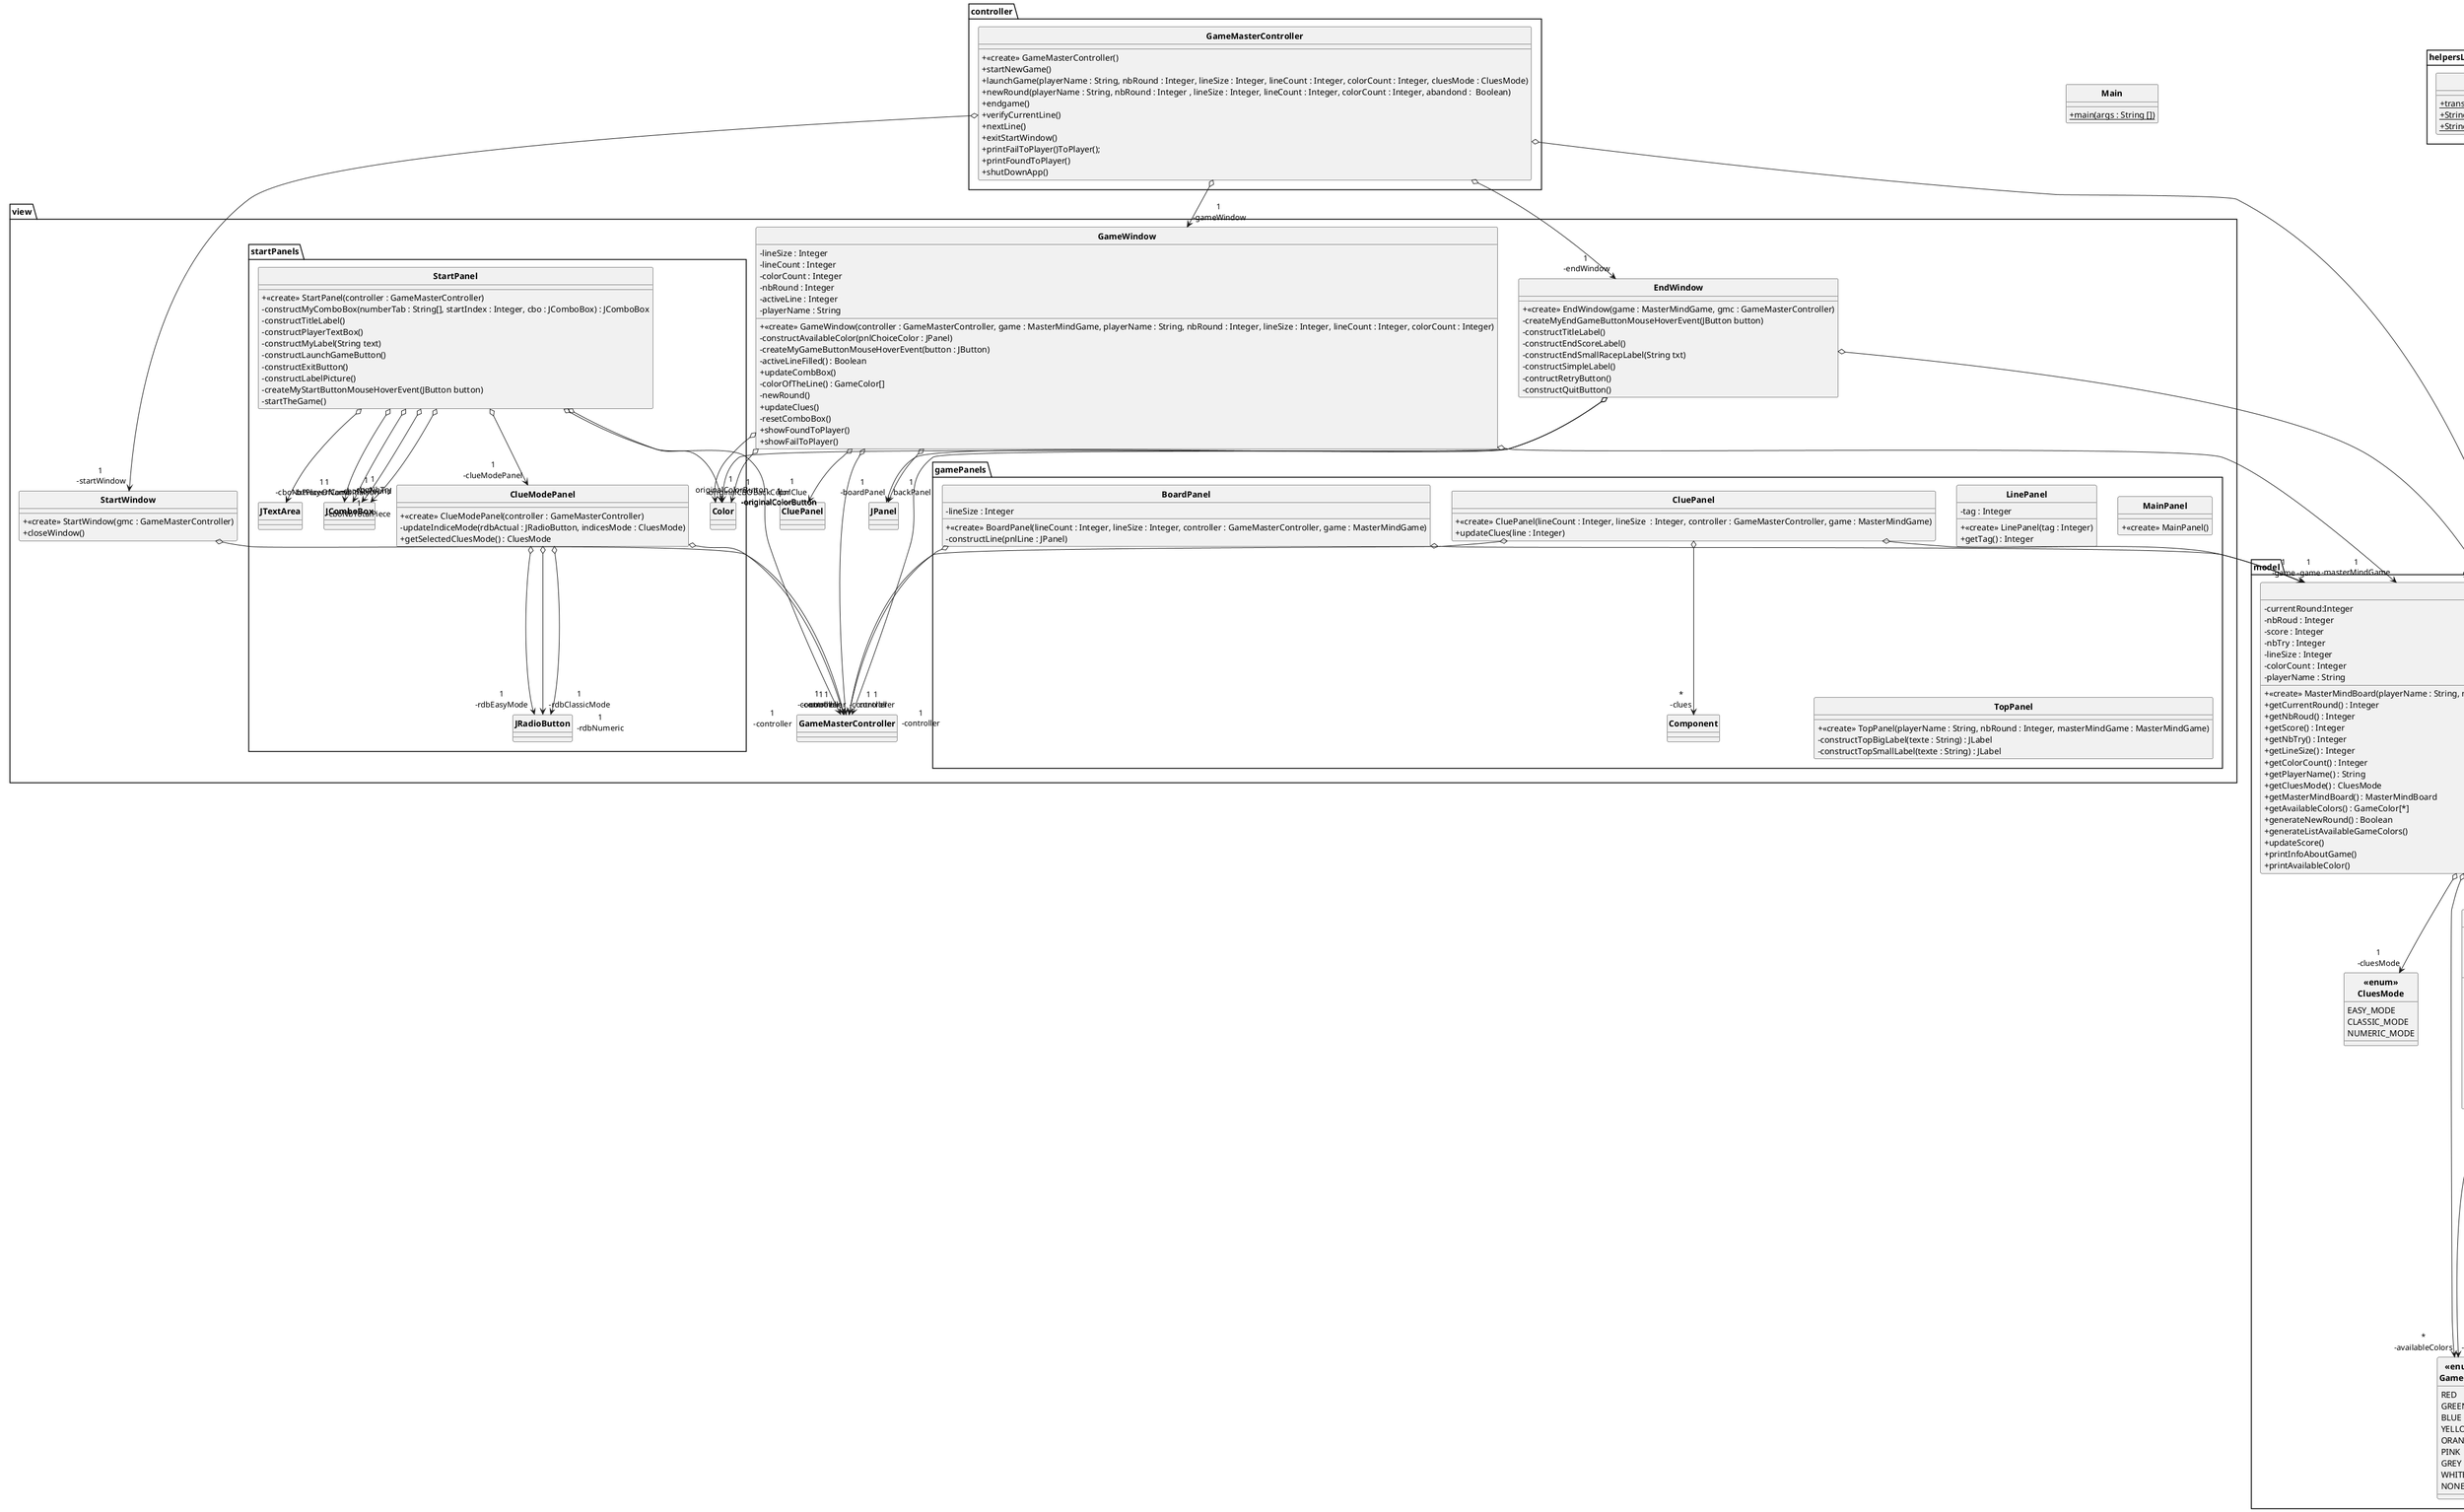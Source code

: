 @startuml
skinparam style strictuml
skinparam classAttributeIconSize 0
skinparam classFontStyle Bold

package model
{
    enum "<<enum>>\nCellInfo" as CellInfo
    {
        WELL_PLACED
        GOOD_COLOR
        NOT_PRESENT
        NONE
    }

    enum "<<enum>>\nCluesMode" as CluesMode
    {
        EASY_MODE
        CLASSIC_MODE
        NUMERIC_MODE
    }

    enum "<<enum>>\nGameColor" as GameColor
    {
        RED
        GREEN
        BLUE
        YELLOW
        ORANGE
        PINK
        GREY
        WHITE
        NONE
    }

    class MasterMindBoard
    {
        - lineCount : Integer
        - lineSize : Integer
        - currentLine : Integer
        + <<create>> MasterMindBoard(lineSize:Integer, lineCount:Integer, availableColors : GameColor[*])
        + getCurrentLine() : MasterMindLine
        + getIndexCurrentLine() : Integer
        + getSecretCombination() : MasterMindLine
        + getBoard : MasterMindLine[*]
        + getLastLine() : MasterMindLine
        + nextLine() : Boolean
        - generateBoardLines()
        - generateSecretCombination()
        + verifyCurrentLine() : Boolean
        + printSecretCombination()
        + secretCombinaisonToString():String
    }

    MasterMindBoard o--> " 1\n -secretCombination\n\n * -board" MasterMindLine
    MasterMindBoard o--> " *\n -availableColors" GameColor

    class MasterMindGame
    {
        - currentRound:Integer
        - nbRoud : Integer
        - score : Integer
        - nbTry : Integer
        - lineSize : Integer
        - colorCount : Integer
        - playerName : String
        + <<create>> MasterMindBoard(playerName : String, nbRoud : Integer, lineSize : Integer, colorCount : Integer, nbTry : Integer,cluesMode : CluesMode)
        + getCurrentRound() : Integer
        + getNbRoud() : Integer
        + getScore() : Integer
        + getNbTry() : Integer
        + getLineSize() : Integer
        + getColorCount() : Integer
        + getPlayerName() : String
        + getCluesMode() : CluesMode
        + getMasterMindBoard() : MasterMindBoard
        + getAvailableColors() : GameColor[*]
        + generateNewRound() : Boolean
        + generateListAvailableGameColors()
        + updateScore()
        + printInfoAboutGame()
        + printAvailableColor()
    }

    MasterMindGame o--> " 1\n -cluesMode" CluesMode
    MasterMindGame o--> " 1\n -masterMindBoard" MasterMindBoard
    MasterMindGame o--> " *\n -availableColors" GameColor

    class MasterMindLine
    {
        - size : Integer
        - tabAlreadyGoodPlace[] : Boolean
        +<<create>> MasterMindLine(size:Integer)
        + getCells() : GameColor[*]
        + getCellsInfos() : CellInfo[*]
        + verify(secretCombination:MasterMindLine) : Boolean
        - boolean allColorAlreadyWellPlaced(c : GameColor, secretCombination : MasterMindLine)
        + getCellColor(index:Integer) : GameColor
        + setCellColor(color:GameColor, index:Integer)
        + getWellPlaced() : Integer
        + getWellChosen() : Integer
        + getWrongColor() : Integer
        + printAllInformationsAboutTheLine(secretCombination:MasterMindLine)
    }

    MasterMindLine o--> " *\n -cells" GameColor
    MasterMindLine o--> " *\n -cellInfos" CellInfo
}

package view
{
    class StartWindow
    {
        + <<create>> StartWindow(gmc : GameMasterController)
        + closeWindow()
    }

    StartWindow o--> "1\n-controller" GameMasterController

    package startPanels
    {
        class StartPanel
        {
                + <<create>> StartPanel(controller : GameMasterController)
                - constructMyComboBox(numberTab : String[], startIndex : Integer, cbo : JComboBox) : JComboBox
                - constructTitleLabel()
                - constructPlayerTextBox()
                - constructMyLabel(String text)
                - constructLaunchGameButton()
                - constructExitButton()
                - constructLabelPicture()
                - createMyStartButtonMouseHoverEvent(JButton button)
                - startTheGame()
        }

        StartPanel o--> "1\n-controller" GameMasterController
        StartPanel o--> "1\n-txtPlayerName" JTextArea
        StartPanel o--> "1\n-cboNbRound" JComboBox
        StartPanel o--> "1\n-cboNbTotalPiece" JComboBox
        StartPanel o--> "1\n-cboNbTry" JComboBox
        StartPanel o--> "1\n-cboNbPieceOfCombinaison" JComboBox
        StartPanel o--> "1\n-clueModePanel" ClueModePanel
        StartPanel o--> "1\n-originalColorButton" Color

        class ClueModePanel
        {
            + <<create>> ClueModePanel(controller : GameMasterController)
            - updateIndiceMode(rdbActual : JRadioButton, indicesMode : CluesMode)
            + getSelectedCluesMode() : CluesMode
        }

        ClueModePanel o--> "1\n-controller" GameMasterController
        ClueModePanel o--> "1\n-rdbEasyMode" JRadioButton
        ClueModePanel o--> "1\n-rdbClassicMode" JRadioButton
        ClueModePanel o--> "1\n-rdbNumeric" JRadioButton
    }

    class GameWindow
    {
        - lineSize : Integer
        - lineCount : Integer
        - colorCount : Integer
        - nbRound : Integer
        - activeLine : Integer
        - playerName : String
        + <<create>> GameWindow(controller : GameMasterController, game : MasterMindGame, playerName : String, nbRound : Integer, lineSize : Integer, lineCount : Integer, colorCount : Integer)
        - constructAvailableColor(pnlChoiceColor : JPanel)
        - createMyGameButtonMouseHoverEvent(button : JButton)
        - activeLineFilled() : Boolean
        + updateCombBox()
        - colorOfTheLine() : GameColor[]
        - newRound()
        + updateClues()
        - resetComboBox()
        + showFoundToPlayer()
        + showFailToPlayer()
    }

    GameWindow o--> "1\n-controller" GameMasterController
    GameWindow o--> "1\n-masterMindGame" MasterMindGame
    GameWindow o--> "1\n-boardPanel" JPanel
    GameWindow o--> "1\n-pnlClue" CluePanel
    GameWindow o--> "1\n-originalCBOBackColor" Color
    GameWindow o--> "1\n-originalColorButton" Color

    package gamePanels
    {
        class BoardPanel
        {
           - lineSize : Integer
           + <<create>> BoardPanel(lineCount : Integer, lineSize : Integer, controller : GameMasterController, game : MasterMindGame)
           - constructLine(pnlLine : JPanel)
        }

        BoardPanel o--> "1\n-controller" GameMasterController
        BoardPanel o--> "1\n-game" MasterMindGame

        class CluePanel
        {
            + <<create>> CluePanel(lineCount : Integer, lineSize  : Integer, controller : GameMasterController, game : MasterMindGame)
            + updateClues(line : Integer)

        }

        CluePanel o--> "1\n-controller" GameMasterController
        CluePanel o--> "1\n-game" MasterMindGame
        CluePanel o--> "*\n-clues" Component

        class LinePanel
        {
            - tag : Integer
            + <<create>> LinePanel(tag : Integer)
            + getTag() : Integer
        }

        class MainPanel
        {
            + <<create>> MainPanel()
        }

        class TopPanel
        {
           + <<create>> TopPanel(playerName : String, nbRound : Integer, masterMindGame : MasterMindGame)
           - constructTopBigLabel(texte : String) : JLabel
           - constructTopSmallLabel(texte : String) : JLabel
        }
    }

    class EndWindow
    {
        + <<create>> EndWindow(game : MasterMindGame, gmc : GameMasterController)
        - createMyEndGameButtonMouseHoverEvent(JButton button)
        - constructTitleLabel()
        - constructEndScoreLabel()
        - constructEndSmallRacepLabel(String txt)
        - constructSimpleLabel()
        - contructRetryButton()
        - constructQuitButton()
    }

    EndWindow o--> "1\n game" MasterMindGame
    EndWindow o--> "1\n controller" GameMasterController
    EndWindow o--> "1\n originalColorButton" Color
    EndWindow o--> "1\n backPanel" JPanel
}

package controller
{
    class GameMasterController
    {
        + <<create>> GameMasterController()
        + startNewGame()
        + launchGame(playerName : String, nbRound : Integer, lineSize : Integer, lineCount : Integer, colorCount : Integer, cluesMode : CluesMode)
        + newRound(playerName : String, nbRound : Integer , lineSize : Integer, lineCount : Integer, colorCount : Integer, abandond :  Boolean)
        + endgame()
        + verifyCurrentLine()
        + nextLine()
        + exitStartWindow()
        + printFailToPlayer()ToPlayer();
        + printFoundToPlayer()
        + shutDownApp()
    }

    GameMasterController o--> "1\n -startWindow" StartWindow
    GameMasterController o--> "1\n -gameWindow" GameWindow
    GameMasterController o--> "1\n -endWindow" EndWindow
    GameMasterController o--> "1\n -game" MasterMindGame
}

package helpersLib
{
    class Helpers
    {
        + {static} transformGameColorIntoColor(c : GameColor) : Color
        + {static} String translateCluesModeToFrench(cluesMode : CluesMode) : String
        + {static} String translateColorToFrench(c GameColor) : String
    }
}

class Main
{
    + {static} main(args : String [])
}

'The uses and create


@enduml